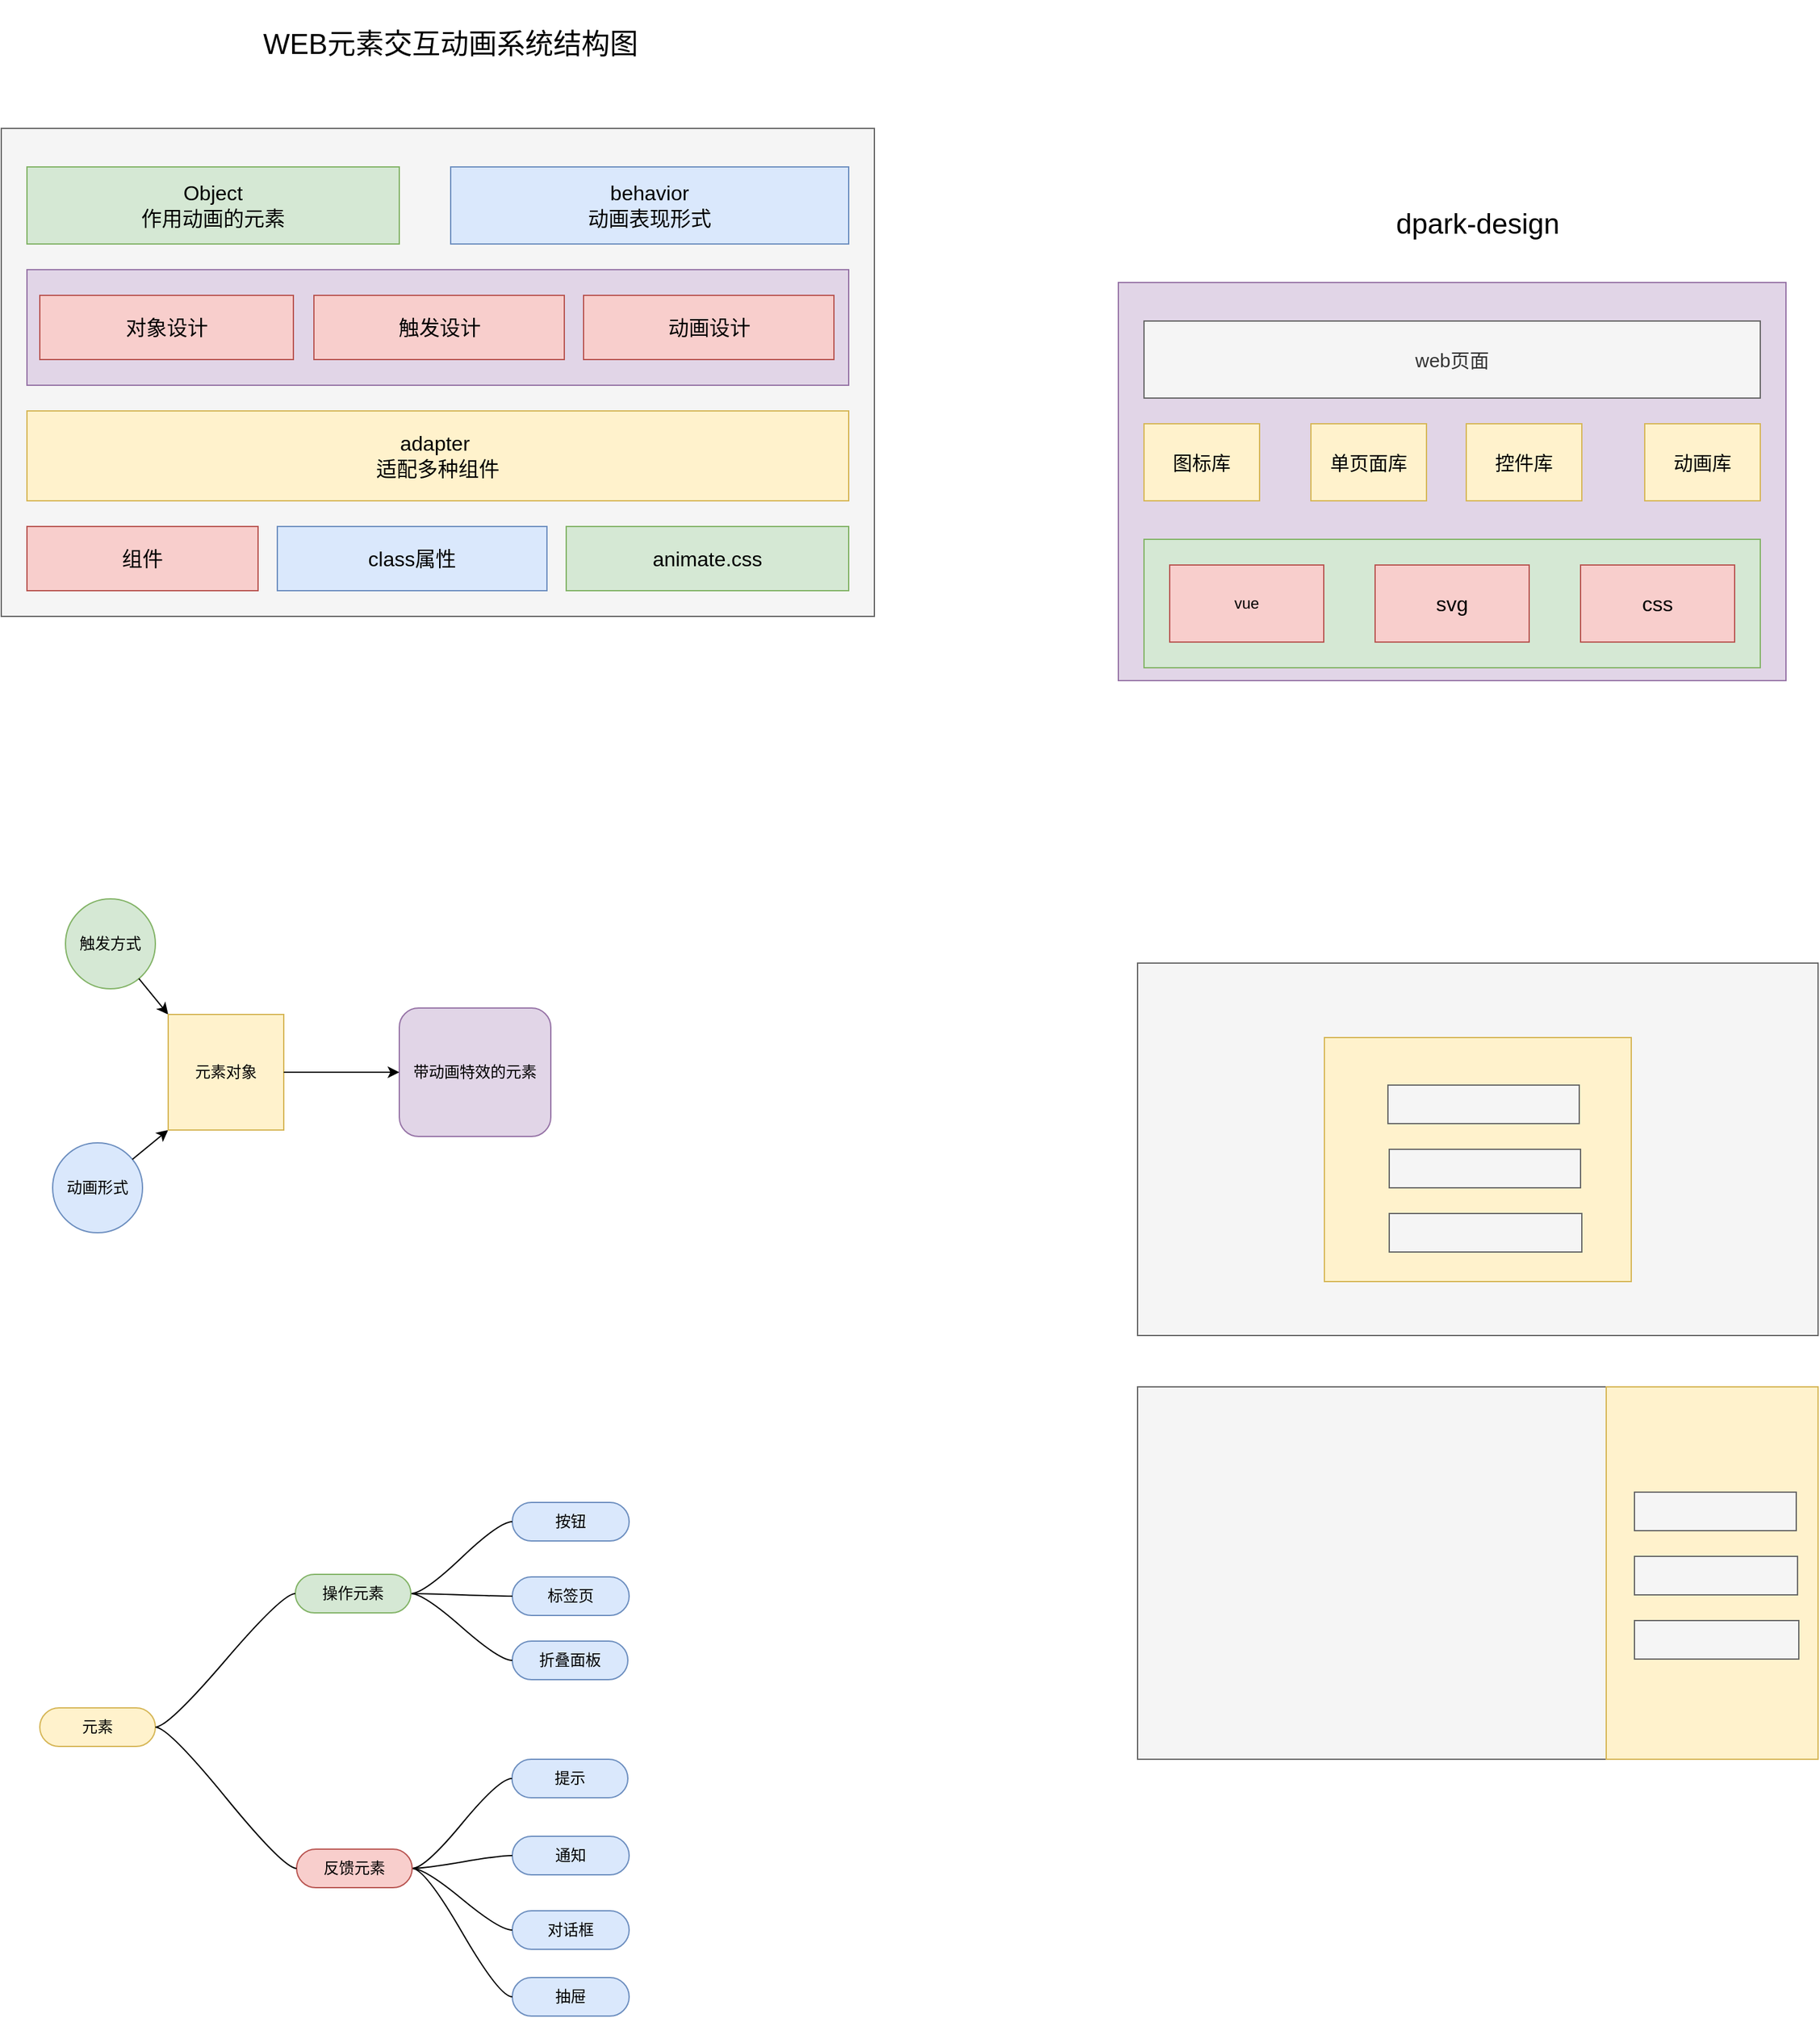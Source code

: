 <mxfile version="14.2.9" type="github">
  <diagram id="6jLpbE4ZbHyYhA1-_Lg1" name="Page-1">
    <mxGraphModel dx="1422" dy="762" grid="1" gridSize="10" guides="1" tooltips="1" connect="1" arrows="1" fold="1" page="1" pageScale="1" pageWidth="827" pageHeight="1169" math="0" shadow="0">
      <root>
        <mxCell id="0" />
        <mxCell id="1" parent="0" />
        <mxCell id="ESVv2EAXzNbeV4ChciWU-7" value="" style="rounded=0;whiteSpace=wrap;html=1;fillColor=#f5f5f5;strokeColor=#666666;fontColor=#333333;" parent="1" vertex="1">
          <mxGeometry x="40" y="160" width="680" height="380" as="geometry" />
        </mxCell>
        <mxCell id="ESVv2EAXzNbeV4ChciWU-2" value="&lt;span style=&quot;font-size: 16px&quot;&gt;adapter&amp;nbsp;&lt;/span&gt;&lt;br style=&quot;font-size: 16px&quot;&gt;&lt;span style=&quot;font-size: 16px&quot;&gt;适配多种组件&lt;/span&gt;" style="rounded=0;whiteSpace=wrap;html=1;fillColor=#fff2cc;strokeColor=#d6b656;" parent="1" vertex="1">
          <mxGeometry x="60" y="380" width="640" height="70" as="geometry" />
        </mxCell>
        <mxCell id="ESVv2EAXzNbeV4ChciWU-3" value="&lt;font style=&quot;font-size: 16px&quot;&gt;class属性&lt;/font&gt;" style="rounded=0;whiteSpace=wrap;html=1;fillColor=#dae8fc;strokeColor=#6c8ebf;" parent="1" vertex="1">
          <mxGeometry x="255" y="470" width="210" height="50" as="geometry" />
        </mxCell>
        <mxCell id="ESVv2EAXzNbeV4ChciWU-5" value="&lt;font style=&quot;font-size: 16px&quot;&gt;animate.css&lt;/font&gt;" style="rounded=0;whiteSpace=wrap;html=1;fillColor=#d5e8d4;strokeColor=#82b366;" parent="1" vertex="1">
          <mxGeometry x="480" y="470" width="220" height="50" as="geometry" />
        </mxCell>
        <mxCell id="ESVv2EAXzNbeV4ChciWU-9" value="&lt;font style=&quot;font-size: 22px&quot;&gt;WEB元素交互动画系统结构图&lt;/font&gt;" style="text;html=1;strokeColor=none;fillColor=none;align=center;verticalAlign=middle;whiteSpace=wrap;rounded=0;" parent="1" vertex="1">
          <mxGeometry x="220" y="60" width="340" height="70" as="geometry" />
        </mxCell>
        <mxCell id="ESVv2EAXzNbeV4ChciWU-10" value="&lt;font style=&quot;font-size: 16px&quot;&gt;Object&lt;br&gt;作用动画的元素&lt;/font&gt;" style="rounded=0;whiteSpace=wrap;html=1;fillColor=#d5e8d4;strokeColor=#82b366;" parent="1" vertex="1">
          <mxGeometry x="60" y="190" width="290" height="60" as="geometry" />
        </mxCell>
        <mxCell id="ESVv2EAXzNbeV4ChciWU-11" value="&lt;font style=&quot;font-size: 16px&quot;&gt;behavior&lt;br&gt;动画表现形式&lt;/font&gt;" style="rounded=0;whiteSpace=wrap;html=1;fillColor=#dae8fc;strokeColor=#6c8ebf;" parent="1" vertex="1">
          <mxGeometry x="390" y="190" width="310" height="60" as="geometry" />
        </mxCell>
        <mxCell id="ESVv2EAXzNbeV4ChciWU-20" value="" style="rounded=0;whiteSpace=wrap;html=1;fillColor=#e1d5e7;strokeColor=#9673a6;" parent="1" vertex="1">
          <mxGeometry x="60" y="270" width="640" height="90" as="geometry" />
        </mxCell>
        <mxCell id="cxM9lFUaX_8aXLv7FxuP-1" value="&lt;span style=&quot;font-size: 16px&quot;&gt;组件&lt;/span&gt;" style="rounded=0;whiteSpace=wrap;html=1;fillColor=#f8cecc;strokeColor=#b85450;" parent="1" vertex="1">
          <mxGeometry x="60" y="470" width="180" height="50" as="geometry" />
        </mxCell>
        <mxCell id="ESVv2EAXzNbeV4ChciWU-4" value="&lt;span style=&quot;font-size: 16px&quot;&gt;动画设计&lt;/span&gt;" style="rounded=0;whiteSpace=wrap;html=1;fillColor=#f8cecc;strokeColor=#b85450;" parent="1" vertex="1">
          <mxGeometry x="493.5" y="290" width="195" height="50" as="geometry" />
        </mxCell>
        <mxCell id="cxM9lFUaX_8aXLv7FxuP-2" value="&lt;span style=&quot;font-size: 16px&quot;&gt;触发设计&lt;/span&gt;" style="rounded=0;whiteSpace=wrap;html=1;fillColor=#f8cecc;strokeColor=#b85450;" parent="1" vertex="1">
          <mxGeometry x="283.5" y="290" width="195" height="50" as="geometry" />
        </mxCell>
        <mxCell id="cxM9lFUaX_8aXLv7FxuP-3" value="&lt;span style=&quot;font-size: 16px&quot;&gt;对象设计&lt;/span&gt;" style="rounded=0;whiteSpace=wrap;html=1;fillColor=#f8cecc;strokeColor=#b85450;" parent="1" vertex="1">
          <mxGeometry x="70" y="290" width="197.5" height="50" as="geometry" />
        </mxCell>
        <mxCell id="cxM9lFUaX_8aXLv7FxuP-4" value="触发方式" style="ellipse;whiteSpace=wrap;html=1;aspect=fixed;fillColor=#d5e8d4;strokeColor=#82b366;" parent="1" vertex="1">
          <mxGeometry x="90" y="760" width="70" height="70" as="geometry" />
        </mxCell>
        <mxCell id="cxM9lFUaX_8aXLv7FxuP-6" value="" style="endArrow=classic;html=1;entryX=0;entryY=0;entryDx=0;entryDy=0;" parent="1" source="cxM9lFUaX_8aXLv7FxuP-4" target="cxM9lFUaX_8aXLv7FxuP-12" edge="1">
          <mxGeometry width="50" height="50" relative="1" as="geometry">
            <mxPoint x="350" y="920" as="sourcePoint" />
            <mxPoint x="245.76" y="850" as="targetPoint" />
          </mxGeometry>
        </mxCell>
        <mxCell id="cxM9lFUaX_8aXLv7FxuP-9" value="动画形式" style="ellipse;whiteSpace=wrap;html=1;aspect=fixed;fillColor=#dae8fc;strokeColor=#6c8ebf;" parent="1" vertex="1">
          <mxGeometry x="80" y="950" width="70" height="70" as="geometry" />
        </mxCell>
        <mxCell id="cxM9lFUaX_8aXLv7FxuP-10" value="" style="endArrow=classic;html=1;entryX=0;entryY=1;entryDx=0;entryDy=0;" parent="1" source="cxM9lFUaX_8aXLv7FxuP-9" target="cxM9lFUaX_8aXLv7FxuP-12" edge="1">
          <mxGeometry width="50" height="50" relative="1" as="geometry">
            <mxPoint x="90" y="1050" as="sourcePoint" />
            <mxPoint x="170" y="919" as="targetPoint" />
          </mxGeometry>
        </mxCell>
        <mxCell id="cxM9lFUaX_8aXLv7FxuP-12" value="元素对象" style="whiteSpace=wrap;html=1;aspect=fixed;fillColor=#fff2cc;strokeColor=#d6b656;" parent="1" vertex="1">
          <mxGeometry x="170" y="850" width="90" height="90" as="geometry" />
        </mxCell>
        <mxCell id="cxM9lFUaX_8aXLv7FxuP-13" value="带动画特效的元素" style="rounded=1;whiteSpace=wrap;html=1;fillColor=#e1d5e7;strokeColor=#9673a6;" parent="1" vertex="1">
          <mxGeometry x="350" y="845" width="118" height="100" as="geometry" />
        </mxCell>
        <mxCell id="cxM9lFUaX_8aXLv7FxuP-14" value="" style="endArrow=classic;html=1;" parent="1" source="cxM9lFUaX_8aXLv7FxuP-12" target="cxM9lFUaX_8aXLv7FxuP-13" edge="1">
          <mxGeometry width="50" height="50" relative="1" as="geometry">
            <mxPoint x="280" y="920" as="sourcePoint" />
            <mxPoint x="330" y="870" as="targetPoint" />
          </mxGeometry>
        </mxCell>
        <mxCell id="cxM9lFUaX_8aXLv7FxuP-35" value="抽屉" style="whiteSpace=wrap;html=1;rounded=1;arcSize=50;align=center;verticalAlign=middle;strokeWidth=1;autosize=1;spacing=4;treeFolding=1;treeMoving=1;newEdgeStyle={&quot;edgeStyle&quot;:&quot;entityRelationEdgeStyle&quot;,&quot;startArrow&quot;:&quot;none&quot;,&quot;endArrow&quot;:&quot;none&quot;,&quot;segment&quot;:10,&quot;curved&quot;:1};fillColor=#dae8fc;strokeColor=#6c8ebf;" parent="1" vertex="1">
          <mxGeometry x="438" y="1600" width="91" height="30" as="geometry" />
        </mxCell>
        <mxCell id="cxM9lFUaX_8aXLv7FxuP-36" value="" style="edgeStyle=entityRelationEdgeStyle;startArrow=none;endArrow=none;segment=10;curved=1;exitX=1;exitY=0.5;exitDx=0;exitDy=0;" parent="1" source="cxM9lFUaX_8aXLv7FxuP-66" target="cxM9lFUaX_8aXLv7FxuP-35" edge="1">
          <mxGeometry relative="1" as="geometry">
            <mxPoint x="363" y="1550" as="sourcePoint" />
          </mxGeometry>
        </mxCell>
        <mxCell id="cxM9lFUaX_8aXLv7FxuP-43" value="提示" style="whiteSpace=wrap;html=1;rounded=1;arcSize=50;align=center;verticalAlign=middle;strokeWidth=1;autosize=1;spacing=4;treeFolding=1;treeMoving=1;newEdgeStyle={&quot;edgeStyle&quot;:&quot;entityRelationEdgeStyle&quot;,&quot;startArrow&quot;:&quot;none&quot;,&quot;endArrow&quot;:&quot;none&quot;,&quot;segment&quot;:10,&quot;curved&quot;:1};fillColor=#dae8fc;strokeColor=#6c8ebf;" parent="1" vertex="1">
          <mxGeometry x="437.75" y="1430" width="90.25" height="30" as="geometry" />
        </mxCell>
        <mxCell id="cxM9lFUaX_8aXLv7FxuP-44" value="" style="edgeStyle=entityRelationEdgeStyle;startArrow=none;endArrow=none;segment=10;curved=1;exitX=1;exitY=0.5;exitDx=0;exitDy=0;" parent="1" source="cxM9lFUaX_8aXLv7FxuP-66" target="cxM9lFUaX_8aXLv7FxuP-43" edge="1">
          <mxGeometry relative="1" as="geometry">
            <mxPoint x="363" y="1515" as="sourcePoint" />
          </mxGeometry>
        </mxCell>
        <mxCell id="cxM9lFUaX_8aXLv7FxuP-45" value="通知" style="whiteSpace=wrap;html=1;rounded=1;arcSize=50;align=center;verticalAlign=middle;strokeWidth=1;autosize=1;spacing=4;treeFolding=1;treeMoving=1;newEdgeStyle={&quot;edgeStyle&quot;:&quot;entityRelationEdgeStyle&quot;,&quot;startArrow&quot;:&quot;none&quot;,&quot;endArrow&quot;:&quot;none&quot;,&quot;segment&quot;:10,&quot;curved&quot;:1};fillColor=#dae8fc;strokeColor=#6c8ebf;" parent="1" vertex="1">
          <mxGeometry x="438" y="1490" width="91" height="30" as="geometry" />
        </mxCell>
        <mxCell id="cxM9lFUaX_8aXLv7FxuP-46" value="" style="edgeStyle=entityRelationEdgeStyle;startArrow=none;endArrow=none;segment=10;curved=1;exitX=1;exitY=0.5;exitDx=0;exitDy=0;" parent="1" source="cxM9lFUaX_8aXLv7FxuP-66" target="cxM9lFUaX_8aXLv7FxuP-45" edge="1">
          <mxGeometry relative="1" as="geometry">
            <mxPoint x="390" y="1505" as="sourcePoint" />
          </mxGeometry>
        </mxCell>
        <mxCell id="cxM9lFUaX_8aXLv7FxuP-50" value="按钮" style="whiteSpace=wrap;html=1;rounded=1;arcSize=50;align=center;verticalAlign=middle;strokeWidth=1;autosize=1;spacing=4;treeFolding=1;treeMoving=1;newEdgeStyle={&quot;edgeStyle&quot;:&quot;entityRelationEdgeStyle&quot;,&quot;startArrow&quot;:&quot;none&quot;,&quot;endArrow&quot;:&quot;none&quot;,&quot;segment&quot;:10,&quot;curved&quot;:1};fillColor=#dae8fc;strokeColor=#6c8ebf;" parent="1" vertex="1">
          <mxGeometry x="438" y="1230" width="91" height="30" as="geometry" />
        </mxCell>
        <mxCell id="cxM9lFUaX_8aXLv7FxuP-51" value="" style="edgeStyle=entityRelationEdgeStyle;startArrow=none;endArrow=none;segment=10;curved=1;exitX=1;exitY=0.5;exitDx=0;exitDy=0;" parent="1" source="cxM9lFUaX_8aXLv7FxuP-64" target="cxM9lFUaX_8aXLv7FxuP-50" edge="1">
          <mxGeometry relative="1" as="geometry">
            <mxPoint x="370" y="1270" as="sourcePoint" />
          </mxGeometry>
        </mxCell>
        <mxCell id="cxM9lFUaX_8aXLv7FxuP-52" value="标签页" style="whiteSpace=wrap;html=1;rounded=1;arcSize=50;align=center;verticalAlign=middle;strokeWidth=1;autosize=1;spacing=4;treeFolding=1;treeMoving=1;newEdgeStyle={&quot;edgeStyle&quot;:&quot;entityRelationEdgeStyle&quot;,&quot;startArrow&quot;:&quot;none&quot;,&quot;endArrow&quot;:&quot;none&quot;,&quot;segment&quot;:10,&quot;curved&quot;:1};fillColor=#dae8fc;strokeColor=#6c8ebf;" parent="1" vertex="1">
          <mxGeometry x="438" y="1288" width="91" height="30" as="geometry" />
        </mxCell>
        <mxCell id="cxM9lFUaX_8aXLv7FxuP-53" value="" style="edgeStyle=entityRelationEdgeStyle;startArrow=none;endArrow=none;segment=10;curved=1;exitX=1;exitY=0.5;exitDx=0;exitDy=0;" parent="1" source="cxM9lFUaX_8aXLv7FxuP-64" target="cxM9lFUaX_8aXLv7FxuP-52" edge="1">
          <mxGeometry relative="1" as="geometry">
            <mxPoint x="400" y="1300" as="sourcePoint" />
          </mxGeometry>
        </mxCell>
        <mxCell id="cxM9lFUaX_8aXLv7FxuP-54" value="折叠面板" style="whiteSpace=wrap;html=1;rounded=1;arcSize=50;align=center;verticalAlign=middle;strokeWidth=1;autosize=1;spacing=4;treeFolding=1;treeMoving=1;newEdgeStyle={&quot;edgeStyle&quot;:&quot;entityRelationEdgeStyle&quot;,&quot;startArrow&quot;:&quot;none&quot;,&quot;endArrow&quot;:&quot;none&quot;,&quot;segment&quot;:10,&quot;curved&quot;:1};fillColor=#dae8fc;strokeColor=#6c8ebf;" parent="1" vertex="1">
          <mxGeometry x="438" y="1338" width="90" height="30" as="geometry" />
        </mxCell>
        <mxCell id="cxM9lFUaX_8aXLv7FxuP-55" value="" style="edgeStyle=entityRelationEdgeStyle;startArrow=none;endArrow=none;segment=10;curved=1;exitX=1;exitY=0.5;exitDx=0;exitDy=0;" parent="1" source="cxM9lFUaX_8aXLv7FxuP-64" target="cxM9lFUaX_8aXLv7FxuP-54" edge="1">
          <mxGeometry relative="1" as="geometry">
            <mxPoint x="370" y="1340" as="sourcePoint" />
          </mxGeometry>
        </mxCell>
        <mxCell id="cxM9lFUaX_8aXLv7FxuP-58" value="对话框" style="whiteSpace=wrap;html=1;rounded=1;arcSize=50;align=center;verticalAlign=middle;strokeWidth=1;autosize=1;spacing=4;treeFolding=1;treeMoving=1;newEdgeStyle={&quot;edgeStyle&quot;:&quot;entityRelationEdgeStyle&quot;,&quot;startArrow&quot;:&quot;none&quot;,&quot;endArrow&quot;:&quot;none&quot;,&quot;segment&quot;:10,&quot;curved&quot;:1};fillColor=#dae8fc;strokeColor=#6c8ebf;" parent="1" vertex="1">
          <mxGeometry x="438" y="1548" width="91" height="30" as="geometry" />
        </mxCell>
        <mxCell id="cxM9lFUaX_8aXLv7FxuP-59" value="" style="edgeStyle=entityRelationEdgeStyle;startArrow=none;endArrow=none;segment=10;curved=1;exitX=1;exitY=0.5;exitDx=0;exitDy=0;" parent="1" source="cxM9lFUaX_8aXLv7FxuP-66" target="cxM9lFUaX_8aXLv7FxuP-58" edge="1">
          <mxGeometry relative="1" as="geometry">
            <mxPoint x="390" y="1520" as="sourcePoint" />
          </mxGeometry>
        </mxCell>
        <mxCell id="cxM9lFUaX_8aXLv7FxuP-60" value="元素" style="whiteSpace=wrap;html=1;rounded=1;arcSize=50;align=center;verticalAlign=middle;strokeWidth=1;autosize=1;spacing=4;treeFolding=1;treeMoving=1;newEdgeStyle={&quot;edgeStyle&quot;:&quot;entityRelationEdgeStyle&quot;,&quot;startArrow&quot;:&quot;none&quot;,&quot;endArrow&quot;:&quot;none&quot;,&quot;segment&quot;:10,&quot;curved&quot;:1};fillColor=#fff2cc;strokeColor=#d6b656;" parent="1" vertex="1">
          <mxGeometry x="70" y="1390" width="90" height="30" as="geometry" />
        </mxCell>
        <mxCell id="cxM9lFUaX_8aXLv7FxuP-64" value="操作元素" style="whiteSpace=wrap;html=1;rounded=1;arcSize=50;align=center;verticalAlign=middle;strokeWidth=1;autosize=1;spacing=4;treeFolding=1;treeMoving=1;newEdgeStyle={&quot;edgeStyle&quot;:&quot;entityRelationEdgeStyle&quot;,&quot;startArrow&quot;:&quot;none&quot;,&quot;endArrow&quot;:&quot;none&quot;,&quot;segment&quot;:10,&quot;curved&quot;:1};fillColor=#d5e8d4;strokeColor=#82b366;" parent="1" vertex="1">
          <mxGeometry x="269" y="1286" width="90" height="30" as="geometry" />
        </mxCell>
        <mxCell id="cxM9lFUaX_8aXLv7FxuP-65" value="" style="edgeStyle=entityRelationEdgeStyle;startArrow=none;endArrow=none;segment=10;curved=1;shadow=0;exitX=1;exitY=0.5;exitDx=0;exitDy=0;" parent="1" source="cxM9lFUaX_8aXLv7FxuP-60" target="cxM9lFUaX_8aXLv7FxuP-64" edge="1">
          <mxGeometry relative="1" as="geometry">
            <mxPoint x="110" y="1460" as="sourcePoint" />
          </mxGeometry>
        </mxCell>
        <mxCell id="cxM9lFUaX_8aXLv7FxuP-66" value="反馈元素" style="whiteSpace=wrap;html=1;rounded=1;arcSize=50;align=center;verticalAlign=middle;strokeWidth=1;autosize=1;spacing=4;treeFolding=1;treeMoving=1;newEdgeStyle={&quot;edgeStyle&quot;:&quot;entityRelationEdgeStyle&quot;,&quot;startArrow&quot;:&quot;none&quot;,&quot;endArrow&quot;:&quot;none&quot;,&quot;segment&quot;:10,&quot;curved&quot;:1};fillColor=#f8cecc;strokeColor=#b85450;" parent="1" vertex="1">
          <mxGeometry x="270" y="1500" width="90" height="30" as="geometry" />
        </mxCell>
        <mxCell id="cxM9lFUaX_8aXLv7FxuP-67" value="" style="edgeStyle=entityRelationEdgeStyle;startArrow=none;endArrow=none;segment=10;curved=1;shadow=0;" parent="1" target="cxM9lFUaX_8aXLv7FxuP-66" edge="1">
          <mxGeometry relative="1" as="geometry">
            <mxPoint x="160" y="1405" as="sourcePoint" />
          </mxGeometry>
        </mxCell>
        <mxCell id="_k4Gz6TlpDY6LWJI00wX-2" value="" style="rounded=0;whiteSpace=wrap;html=1;fillColor=#e1d5e7;strokeColor=#9673a6;" parent="1" vertex="1">
          <mxGeometry x="910" y="280" width="520" height="310" as="geometry" />
        </mxCell>
        <mxCell id="_k4Gz6TlpDY6LWJI00wX-3" value="&lt;font style=&quot;font-size: 22px&quot;&gt;dpark-design&lt;/font&gt;" style="text;html=1;strokeColor=none;fillColor=none;align=center;verticalAlign=middle;whiteSpace=wrap;rounded=0;" parent="1" vertex="1">
          <mxGeometry x="1020" y="200" width="340" height="70" as="geometry" />
        </mxCell>
        <mxCell id="_k4Gz6TlpDY6LWJI00wX-9" value="&lt;font style=&quot;font-size: 15px&quot;&gt;图标库&lt;/font&gt;" style="rounded=0;whiteSpace=wrap;html=1;fillColor=#fff2cc;strokeColor=#d6b656;" parent="1" vertex="1">
          <mxGeometry x="930" y="390" width="90" height="60" as="geometry" />
        </mxCell>
        <mxCell id="_k4Gz6TlpDY6LWJI00wX-11" value="&lt;font style=&quot;font-size: 15px&quot;&gt;单页面库&lt;/font&gt;" style="rounded=0;whiteSpace=wrap;html=1;fillColor=#fff2cc;strokeColor=#d6b656;" parent="1" vertex="1">
          <mxGeometry x="1060" y="390" width="90" height="60" as="geometry" />
        </mxCell>
        <mxCell id="_k4Gz6TlpDY6LWJI00wX-12" value="" style="rounded=0;whiteSpace=wrap;html=1;fillColor=#d5e8d4;strokeColor=#82b366;" parent="1" vertex="1">
          <mxGeometry x="930" y="480" width="480" height="100" as="geometry" />
        </mxCell>
        <mxCell id="_k4Gz6TlpDY6LWJI00wX-5" value="vue" style="rounded=0;whiteSpace=wrap;html=1;fillColor=#f8cecc;strokeColor=#b85450;" parent="1" vertex="1">
          <mxGeometry x="950" y="500" width="120" height="60" as="geometry" />
        </mxCell>
        <mxCell id="_k4Gz6TlpDY6LWJI00wX-7" value="&lt;span style=&quot;font-size: 16px&quot;&gt;svg&lt;/span&gt;" style="rounded=0;whiteSpace=wrap;html=1;fillColor=#f8cecc;strokeColor=#b85450;" parent="1" vertex="1">
          <mxGeometry x="1110" y="500" width="120" height="60" as="geometry" />
        </mxCell>
        <mxCell id="_k4Gz6TlpDY6LWJI00wX-8" value="&lt;span style=&quot;font-size: 16px&quot;&gt;css&lt;/span&gt;" style="rounded=0;whiteSpace=wrap;html=1;fillColor=#f8cecc;strokeColor=#b85450;" parent="1" vertex="1">
          <mxGeometry x="1270" y="500" width="120" height="60" as="geometry" />
        </mxCell>
        <mxCell id="_k4Gz6TlpDY6LWJI00wX-13" value="" style="rounded=0;whiteSpace=wrap;html=1;fillColor=#f5f5f5;strokeColor=#666666;fontColor=#333333;" parent="1" vertex="1">
          <mxGeometry x="925" y="810" width="530" height="290" as="geometry" />
        </mxCell>
        <mxCell id="_k4Gz6TlpDY6LWJI00wX-14" value="" style="rounded=0;whiteSpace=wrap;html=1;fillColor=#fff2cc;strokeColor=#d6b656;" parent="1" vertex="1">
          <mxGeometry x="1070.5" y="868" width="239" height="190" as="geometry" />
        </mxCell>
        <mxCell id="_k4Gz6TlpDY6LWJI00wX-19" value="" style="rounded=0;whiteSpace=wrap;html=1;strokeWidth=1;fillColor=#f5f5f5;strokeColor=#666666;fontColor=#333333;" parent="1" vertex="1">
          <mxGeometry x="1120" y="905" width="149" height="30" as="geometry" />
        </mxCell>
        <mxCell id="_k4Gz6TlpDY6LWJI00wX-20" value="" style="rounded=0;whiteSpace=wrap;html=1;strokeWidth=1;fillColor=#f5f5f5;strokeColor=#666666;fontColor=#333333;" parent="1" vertex="1">
          <mxGeometry x="1121" y="955" width="149" height="30" as="geometry" />
        </mxCell>
        <mxCell id="_k4Gz6TlpDY6LWJI00wX-21" value="" style="rounded=0;whiteSpace=wrap;html=1;strokeWidth=1;fillColor=#f5f5f5;strokeColor=#666666;fontColor=#333333;" parent="1" vertex="1">
          <mxGeometry x="1121" y="1005" width="150" height="30" as="geometry" />
        </mxCell>
        <mxCell id="_k4Gz6TlpDY6LWJI00wX-26" value="" style="rounded=0;whiteSpace=wrap;html=1;fillColor=#f5f5f5;strokeColor=#666666;fontColor=#333333;" parent="1" vertex="1">
          <mxGeometry x="925" y="1140" width="530" height="290" as="geometry" />
        </mxCell>
        <mxCell id="_k4Gz6TlpDY6LWJI00wX-27" value="" style="rounded=0;whiteSpace=wrap;html=1;fillColor=#fff2cc;strokeColor=#d6b656;" parent="1" vertex="1">
          <mxGeometry x="1290" y="1140" width="165" height="290" as="geometry" />
        </mxCell>
        <mxCell id="_k4Gz6TlpDY6LWJI00wX-28" value="" style="rounded=0;whiteSpace=wrap;html=1;strokeWidth=1;fillColor=#f5f5f5;strokeColor=#666666;fontColor=#333333;" parent="1" vertex="1">
          <mxGeometry x="1312" y="1222" width="126" height="30" as="geometry" />
        </mxCell>
        <mxCell id="_k4Gz6TlpDY6LWJI00wX-29" value="" style="rounded=0;whiteSpace=wrap;html=1;strokeWidth=1;fillColor=#f5f5f5;strokeColor=#666666;fontColor=#333333;" parent="1" vertex="1">
          <mxGeometry x="1312" y="1272" width="127" height="30" as="geometry" />
        </mxCell>
        <mxCell id="_k4Gz6TlpDY6LWJI00wX-30" value="" style="rounded=0;whiteSpace=wrap;html=1;strokeWidth=1;fillColor=#f5f5f5;strokeColor=#666666;fontColor=#333333;" parent="1" vertex="1">
          <mxGeometry x="1312" y="1322" width="128" height="30" as="geometry" />
        </mxCell>
        <mxCell id="H5uHBbWvgC8NvfPQ8e55-1" value="&lt;font style=&quot;font-size: 15px&quot;&gt;web页面&lt;br&gt;&lt;/font&gt;" style="rounded=0;whiteSpace=wrap;html=1;fillColor=#f5f5f5;strokeColor=#666666;fontColor=#333333;" parent="1" vertex="1">
          <mxGeometry x="930" y="310" width="480" height="60" as="geometry" />
        </mxCell>
        <mxCell id="H5uHBbWvgC8NvfPQ8e55-2" value="&lt;span style=&quot;font-size: 15px&quot;&gt;动画库&lt;/span&gt;" style="rounded=0;whiteSpace=wrap;html=1;fillColor=#fff2cc;strokeColor=#d6b656;" parent="1" vertex="1">
          <mxGeometry x="1320" y="390" width="90" height="60" as="geometry" />
        </mxCell>
        <mxCell id="F9uwmodKasmhkChKPvZ_-1" value="&lt;font style=&quot;font-size: 15px&quot;&gt;控件库&lt;/font&gt;" style="rounded=0;whiteSpace=wrap;html=1;fillColor=#fff2cc;strokeColor=#d6b656;" vertex="1" parent="1">
          <mxGeometry x="1181" y="390" width="90" height="60" as="geometry" />
        </mxCell>
      </root>
    </mxGraphModel>
  </diagram>
</mxfile>
